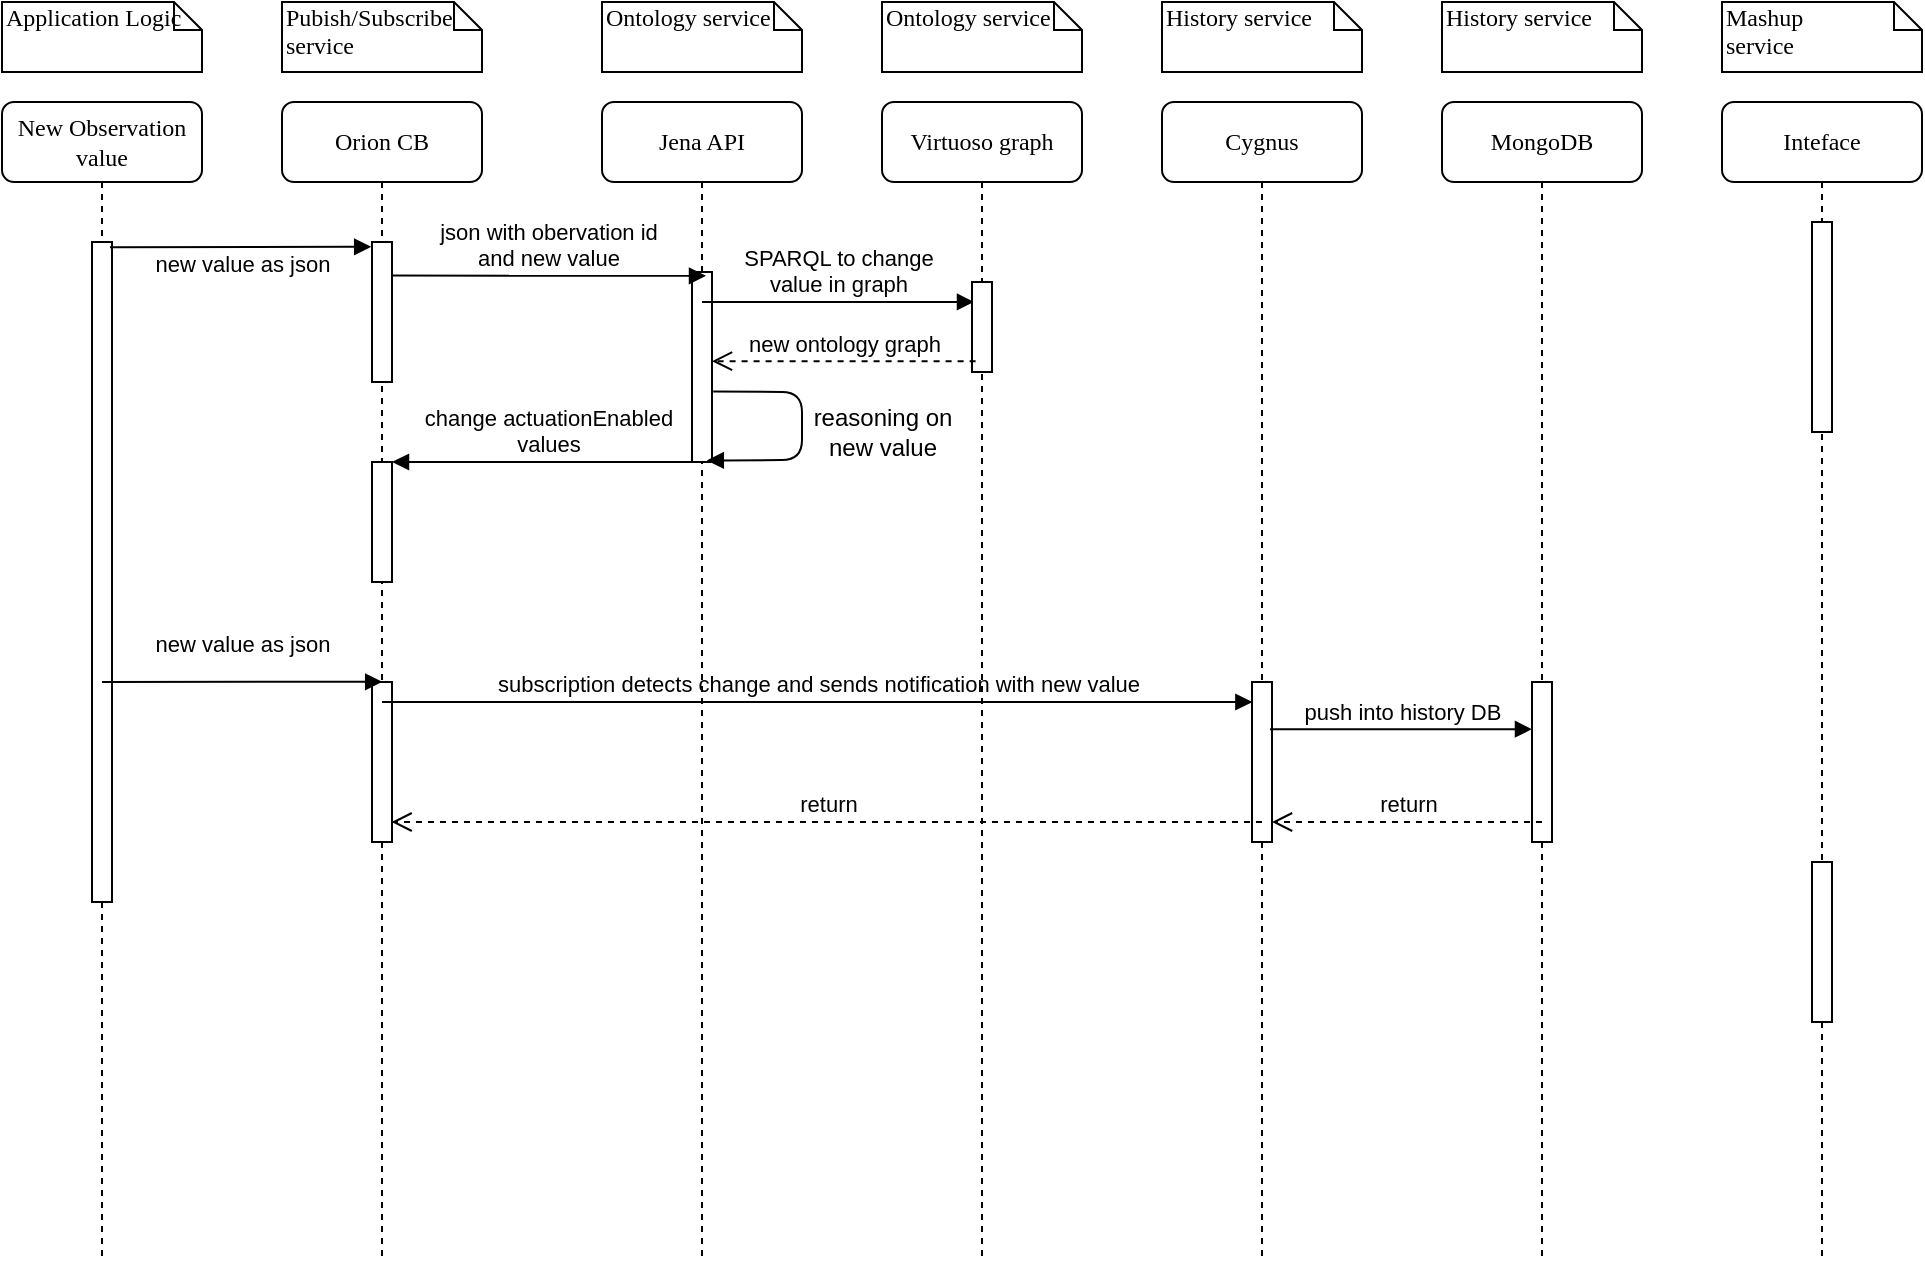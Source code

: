 <mxfile version="12.2.4" type="google" pages="1"><diagram name="Page-1" id="13e1069c-82ec-6db2-03f1-153e76fe0fe0"><mxGraphModel dx="1038" dy="548" grid="1" gridSize="10" guides="1" tooltips="1" connect="1" arrows="1" fold="1" page="1" pageScale="1" pageWidth="1100" pageHeight="850" background="#ffffff" math="0" shadow="0"><root><mxCell id="0"/><mxCell id="1" parent="0"/><mxCell id="7baba1c4bc27f4b0-2" value="Orion CB" style="shape=umlLifeline;perimeter=lifelinePerimeter;whiteSpace=wrap;html=1;container=1;collapsible=0;recursiveResize=0;outlineConnect=0;rounded=1;shadow=0;comic=0;labelBackgroundColor=none;strokeColor=#000000;strokeWidth=1;fillColor=#FFFFFF;fontFamily=Verdana;fontSize=12;fontColor=#000000;align=center;" parent="1" vertex="1"><mxGeometry x="240" y="80" width="100" height="580" as="geometry"/></mxCell><mxCell id="7baba1c4bc27f4b0-34" value="" style="html=1;points=[];perimeter=orthogonalPerimeter;rounded=0;shadow=0;comic=0;labelBackgroundColor=none;strokeColor=#000000;strokeWidth=1;fillColor=#FFFFFF;fontFamily=Verdana;fontSize=12;fontColor=#000000;align=center;" parent="7baba1c4bc27f4b0-2" vertex="1"><mxGeometry x="45" y="70" width="10" height="70" as="geometry"/></mxCell><mxCell id="FktS2XWzyaKo-7ENPiot-9" value="" style="html=1;points=[];perimeter=orthogonalPerimeter;" parent="7baba1c4bc27f4b0-2" vertex="1"><mxGeometry x="45" y="180" width="10" height="60" as="geometry"/></mxCell><mxCell id="UijmadxykIxvORTJgyQ_-5" value="" style="html=1;points=[];perimeter=orthogonalPerimeter;" parent="7baba1c4bc27f4b0-2" vertex="1"><mxGeometry x="45" y="290" width="10" height="80" as="geometry"/></mxCell><mxCell id="UijmadxykIxvORTJgyQ_-8" value="subscription detects change and sends notification with new value" style="html=1;verticalAlign=bottom;endArrow=block;entryX=0.02;entryY=0.125;entryDx=0;entryDy=0;entryPerimeter=0;" parent="7baba1c4bc27f4b0-2" target="UijmadxykIxvORTJgyQ_-7" edge="1"><mxGeometry width="80" relative="1" as="geometry"><mxPoint x="50" y="300" as="sourcePoint"/><mxPoint x="130" y="300" as="targetPoint"/></mxGeometry></mxCell><mxCell id="7baba1c4bc27f4b0-3" value="Jena API" style="shape=umlLifeline;perimeter=lifelinePerimeter;whiteSpace=wrap;html=1;container=1;collapsible=0;recursiveResize=0;outlineConnect=0;rounded=1;shadow=0;comic=0;labelBackgroundColor=none;strokeColor=#000000;strokeWidth=1;fillColor=#FFFFFF;fontFamily=Verdana;fontSize=12;fontColor=#000000;align=center;" parent="1" vertex="1"><mxGeometry x="400" y="80" width="100" height="580" as="geometry"/></mxCell><mxCell id="7baba1c4bc27f4b0-19" value="" style="html=1;points=[];perimeter=orthogonalPerimeter;rounded=0;shadow=0;comic=0;labelBackgroundColor=none;strokeColor=#000000;strokeWidth=1;fillColor=#FFFFFF;fontFamily=Verdana;fontSize=12;fontColor=#000000;align=center;" parent="7baba1c4bc27f4b0-3" vertex="1"><mxGeometry x="45" y="85" width="10" height="95" as="geometry"/></mxCell><mxCell id="UijmadxykIxvORTJgyQ_-2" value="SPARQL to change &lt;br&gt;value in graph" style="html=1;verticalAlign=bottom;endArrow=block;entryX=0.1;entryY=0.222;entryDx=0;entryDy=0;entryPerimeter=0;" parent="7baba1c4bc27f4b0-3" target="UijmadxykIxvORTJgyQ_-1" edge="1"><mxGeometry width="80" relative="1" as="geometry"><mxPoint x="50" y="100" as="sourcePoint"/><mxPoint x="140" y="100" as="targetPoint"/></mxGeometry></mxCell><mxCell id="FktS2XWzyaKo-7ENPiot-11" value="" style="html=1;verticalAlign=bottom;endArrow=block;exitX=1.06;exitY=0.629;exitDx=0;exitDy=0;exitPerimeter=0;entryX=0.74;entryY=0.992;entryDx=0;entryDy=0;entryPerimeter=0;" parent="7baba1c4bc27f4b0-3" source="7baba1c4bc27f4b0-19" target="7baba1c4bc27f4b0-19" edge="1"><mxGeometry width="80" relative="1" as="geometry"><mxPoint x="90" y="320" as="sourcePoint"/><mxPoint x="170" y="320" as="targetPoint"/><Array as="points"><mxPoint x="100" y="145"/><mxPoint x="100" y="179"/></Array></mxGeometry></mxCell><mxCell id="FktS2XWzyaKo-7ENPiot-12" value="reasoning on &lt;br&gt;new value" style="text;html=1;resizable=0;points=[];align=center;verticalAlign=middle;labelBackgroundColor=#ffffff;" parent="FktS2XWzyaKo-7ENPiot-11" vertex="1" connectable="0"><mxGeometry x="-0.349" y="-12" relative="1" as="geometry"><mxPoint x="43.5" y="8" as="offset"/></mxGeometry></mxCell><mxCell id="7baba1c4bc27f4b0-4" value="Virtuoso graph" style="shape=umlLifeline;perimeter=lifelinePerimeter;whiteSpace=wrap;html=1;container=1;collapsible=0;recursiveResize=0;outlineConnect=0;rounded=1;shadow=0;comic=0;labelBackgroundColor=none;strokeColor=#000000;strokeWidth=1;fillColor=#FFFFFF;fontFamily=Verdana;fontSize=12;fontColor=#000000;align=center;" parent="1" vertex="1"><mxGeometry x="540" y="80" width="100" height="580" as="geometry"/></mxCell><mxCell id="UijmadxykIxvORTJgyQ_-1" value="" style="html=1;points=[];perimeter=orthogonalPerimeter;" parent="7baba1c4bc27f4b0-4" vertex="1"><mxGeometry x="45" y="90" width="10" height="45" as="geometry"/></mxCell><mxCell id="7baba1c4bc27f4b0-5" value="Cygnus" style="shape=umlLifeline;perimeter=lifelinePerimeter;whiteSpace=wrap;html=1;container=1;collapsible=0;recursiveResize=0;outlineConnect=0;rounded=1;shadow=0;comic=0;labelBackgroundColor=none;strokeColor=#000000;strokeWidth=1;fillColor=#FFFFFF;fontFamily=Verdana;fontSize=12;fontColor=#000000;align=center;" parent="1" vertex="1"><mxGeometry x="680" y="80" width="100" height="580" as="geometry"/></mxCell><mxCell id="UijmadxykIxvORTJgyQ_-7" value="" style="html=1;points=[];perimeter=orthogonalPerimeter;" parent="7baba1c4bc27f4b0-5" vertex="1"><mxGeometry x="45" y="290" width="10" height="80" as="geometry"/></mxCell><mxCell id="7baba1c4bc27f4b0-6" value="&lt;span style=&quot;text-align: left&quot;&gt;MongoDB&lt;/span&gt;" style="shape=umlLifeline;perimeter=lifelinePerimeter;whiteSpace=wrap;html=1;container=1;collapsible=0;recursiveResize=0;outlineConnect=0;rounded=1;shadow=0;comic=0;labelBackgroundColor=none;strokeColor=#000000;strokeWidth=1;fillColor=#FFFFFF;fontFamily=Verdana;fontSize=12;fontColor=#000000;align=center;" parent="1" vertex="1"><mxGeometry x="820" y="80" width="100" height="580" as="geometry"/></mxCell><mxCell id="FktS2XWzyaKo-7ENPiot-17" value="" style="html=1;points=[];perimeter=orthogonalPerimeter;" parent="7baba1c4bc27f4b0-6" vertex="1"><mxGeometry x="45" y="290" width="10" height="80" as="geometry"/></mxCell><mxCell id="7baba1c4bc27f4b0-7" value="Inteface" style="shape=umlLifeline;perimeter=lifelinePerimeter;whiteSpace=wrap;html=1;container=1;collapsible=0;recursiveResize=0;outlineConnect=0;rounded=1;shadow=0;comic=0;labelBackgroundColor=none;strokeColor=#000000;strokeWidth=1;fillColor=#FFFFFF;fontFamily=Verdana;fontSize=12;fontColor=#000000;align=center;" parent="1" vertex="1"><mxGeometry x="960" y="80" width="100" height="580" as="geometry"/></mxCell><mxCell id="FktS2XWzyaKo-7ENPiot-18" value="" style="html=1;points=[];perimeter=orthogonalPerimeter;" parent="7baba1c4bc27f4b0-7" vertex="1"><mxGeometry x="45" y="60" width="10" height="105" as="geometry"/></mxCell><mxCell id="FktS2XWzyaKo-7ENPiot-22" value="" style="html=1;points=[];perimeter=orthogonalPerimeter;" parent="7baba1c4bc27f4b0-7" vertex="1"><mxGeometry x="45" y="380" width="10" height="80" as="geometry"/></mxCell><mxCell id="7baba1c4bc27f4b0-8" value="New Observation value" style="shape=umlLifeline;perimeter=lifelinePerimeter;whiteSpace=wrap;html=1;container=1;collapsible=0;recursiveResize=0;outlineConnect=0;rounded=1;shadow=0;comic=0;labelBackgroundColor=none;strokeColor=#000000;strokeWidth=1;fillColor=#FFFFFF;fontFamily=Verdana;fontSize=12;fontColor=#000000;align=center;" parent="1" vertex="1"><mxGeometry x="100" y="80" width="100" height="580" as="geometry"/></mxCell><mxCell id="FktS2XWzyaKo-7ENPiot-4" value="" style="html=1;points=[];perimeter=orthogonalPerimeter;" parent="7baba1c4bc27f4b0-8" vertex="1"><mxGeometry x="45" y="70" width="10" height="330" as="geometry"/></mxCell><mxCell id="7baba1c4bc27f4b0-40" value="Application Logic" style="shape=note;whiteSpace=wrap;html=1;size=14;verticalAlign=top;align=left;spacingTop=-6;rounded=0;shadow=0;comic=0;labelBackgroundColor=none;strokeColor=#000000;strokeWidth=1;fillColor=#FFFFFF;fontFamily=Verdana;fontSize=12;fontColor=#000000;" parent="1" vertex="1"><mxGeometry x="100" y="30" width="100" height="35" as="geometry"/></mxCell><mxCell id="7baba1c4bc27f4b0-41" value="Pubish/Subscribe service" style="shape=note;whiteSpace=wrap;html=1;size=14;verticalAlign=top;align=left;spacingTop=-6;rounded=0;shadow=0;comic=0;labelBackgroundColor=none;strokeColor=#000000;strokeWidth=1;fillColor=#FFFFFF;fontFamily=Verdana;fontSize=12;fontColor=#000000;" parent="1" vertex="1"><mxGeometry x="240" y="30" width="100" height="35" as="geometry"/></mxCell><mxCell id="7baba1c4bc27f4b0-42" value="Ontology service" style="shape=note;whiteSpace=wrap;html=1;size=14;verticalAlign=top;align=left;spacingTop=-6;rounded=0;shadow=0;comic=0;labelBackgroundColor=none;strokeColor=#000000;strokeWidth=1;fillColor=#FFFFFF;fontFamily=Verdana;fontSize=12;fontColor=#000000;" parent="1" vertex="1"><mxGeometry x="400" y="30" width="100" height="35" as="geometry"/></mxCell><mxCell id="7baba1c4bc27f4b0-43" value="Ontology service" style="shape=note;whiteSpace=wrap;html=1;size=14;verticalAlign=top;align=left;spacingTop=-6;rounded=0;shadow=0;comic=0;labelBackgroundColor=none;strokeColor=#000000;strokeWidth=1;fillColor=#FFFFFF;fontFamily=Verdana;fontSize=12;fontColor=#000000;" parent="1" vertex="1"><mxGeometry x="540" y="30" width="100" height="35" as="geometry"/></mxCell><mxCell id="7baba1c4bc27f4b0-44" value="History service" style="shape=note;whiteSpace=wrap;html=1;size=14;verticalAlign=top;align=left;spacingTop=-6;rounded=0;shadow=0;comic=0;labelBackgroundColor=none;strokeColor=#000000;strokeWidth=1;fillColor=#FFFFFF;fontFamily=Verdana;fontSize=12;fontColor=#000000;" parent="1" vertex="1"><mxGeometry x="680" y="30" width="100" height="35" as="geometry"/></mxCell><mxCell id="7baba1c4bc27f4b0-45" value="History service" style="shape=note;whiteSpace=wrap;html=1;size=14;verticalAlign=top;align=left;spacingTop=-6;rounded=0;shadow=0;comic=0;labelBackgroundColor=none;strokeColor=#000000;strokeWidth=1;fillColor=#FFFFFF;fontFamily=Verdana;fontSize=12;fontColor=#000000;" parent="1" vertex="1"><mxGeometry x="820" y="30" width="100" height="35" as="geometry"/></mxCell><mxCell id="7baba1c4bc27f4b0-46" value="Mashup &lt;br&gt;service" style="shape=note;whiteSpace=wrap;html=1;size=14;verticalAlign=top;align=left;spacingTop=-6;rounded=0;shadow=0;comic=0;labelBackgroundColor=none;strokeColor=#000000;strokeWidth=1;fillColor=#FFFFFF;fontFamily=Verdana;fontSize=12;fontColor=#000000;" parent="1" vertex="1"><mxGeometry x="960" y="30" width="100" height="35" as="geometry"/></mxCell><mxCell id="FktS2XWzyaKo-7ENPiot-7" value="new value as json" style="html=1;verticalAlign=bottom;endArrow=block;exitX=0.9;exitY=0.008;exitDx=0;exitDy=0;exitPerimeter=0;entryX=-0.04;entryY=0.034;entryDx=0;entryDy=0;entryPerimeter=0;" parent="1" source="FktS2XWzyaKo-7ENPiot-4" target="7baba1c4bc27f4b0-34" edge="1"><mxGeometry x="0.01" y="-17" width="80" relative="1" as="geometry"><mxPoint x="330" y="340" as="sourcePoint"/><mxPoint x="580" y="300" as="targetPoint"/><mxPoint as="offset"/></mxGeometry></mxCell><mxCell id="FktS2XWzyaKo-7ENPiot-8" value="json with obervation id &lt;br&gt;and new value" style="html=1;verticalAlign=bottom;endArrow=block;entryX=0.7;entryY=0.02;entryDx=0;entryDy=0;entryPerimeter=0;exitX=1;exitY=0.24;exitDx=0;exitDy=0;exitPerimeter=0;" parent="1" source="7baba1c4bc27f4b0-34" target="7baba1c4bc27f4b0-19" edge="1"><mxGeometry width="80" relative="1" as="geometry"><mxPoint x="380" y="380" as="sourcePoint"/><mxPoint x="460" y="380" as="targetPoint"/></mxGeometry></mxCell><mxCell id="UijmadxykIxvORTJgyQ_-3" value="new ontology graph" style="html=1;verticalAlign=bottom;endArrow=open;dashed=1;endSize=8;exitX=0.18;exitY=0.88;exitDx=0;exitDy=0;exitPerimeter=0;" parent="1" source="UijmadxykIxvORTJgyQ_-1" target="7baba1c4bc27f4b0-19" edge="1"><mxGeometry relative="1" as="geometry"><mxPoint x="570" y="210" as="sourcePoint"/><mxPoint x="490" y="210" as="targetPoint"/></mxGeometry></mxCell><mxCell id="UijmadxykIxvORTJgyQ_-4" value="change actuationEnabled&lt;br&gt;values" style="html=1;verticalAlign=bottom;endArrow=block;exitX=0.5;exitY=1;exitDx=0;exitDy=0;exitPerimeter=0;" parent="1" source="7baba1c4bc27f4b0-19" target="FktS2XWzyaKo-7ENPiot-9" edge="1"><mxGeometry width="80" relative="1" as="geometry"><mxPoint x="320" y="260" as="sourcePoint"/><mxPoint x="400" y="260" as="targetPoint"/></mxGeometry></mxCell><mxCell id="UijmadxykIxvORTJgyQ_-6" value="new value as json" style="html=1;verticalAlign=bottom;endArrow=block;entryX=-0.04;entryY=0.034;entryDx=0;entryDy=0;entryPerimeter=0;" parent="1" edge="1"><mxGeometry x="-0.001" y="10" width="80" relative="1" as="geometry"><mxPoint x="150" y="370" as="sourcePoint"/><mxPoint x="290.1" y="369.88" as="targetPoint"/><mxPoint as="offset"/></mxGeometry></mxCell><mxCell id="UijmadxykIxvORTJgyQ_-9" value="push into history DB" style="html=1;verticalAlign=bottom;endArrow=block;exitX=0.9;exitY=0.295;exitDx=0;exitDy=0;exitPerimeter=0;" parent="1" source="UijmadxykIxvORTJgyQ_-7" target="FktS2XWzyaKo-7ENPiot-17" edge="1"><mxGeometry width="80" relative="1" as="geometry"><mxPoint x="730" y="380" as="sourcePoint"/><mxPoint x="810" y="380" as="targetPoint"/></mxGeometry></mxCell><mxCell id="UijmadxykIxvORTJgyQ_-11" value="return" style="html=1;verticalAlign=bottom;endArrow=open;dashed=1;endSize=8;" parent="1" target="UijmadxykIxvORTJgyQ_-7" edge="1"><mxGeometry relative="1" as="geometry"><mxPoint x="870" y="440" as="sourcePoint"/><mxPoint x="790" y="440" as="targetPoint"/></mxGeometry></mxCell><mxCell id="UijmadxykIxvORTJgyQ_-12" value="return" style="html=1;verticalAlign=bottom;endArrow=open;dashed=1;endSize=8;entryX=0.98;entryY=0.875;entryDx=0;entryDy=0;entryPerimeter=0;" parent="1" target="UijmadxykIxvORTJgyQ_-5" edge="1"><mxGeometry relative="1" as="geometry"><mxPoint x="730" y="440" as="sourcePoint"/><mxPoint x="650" y="440" as="targetPoint"/></mxGeometry></mxCell></root></mxGraphModel></diagram></mxfile>